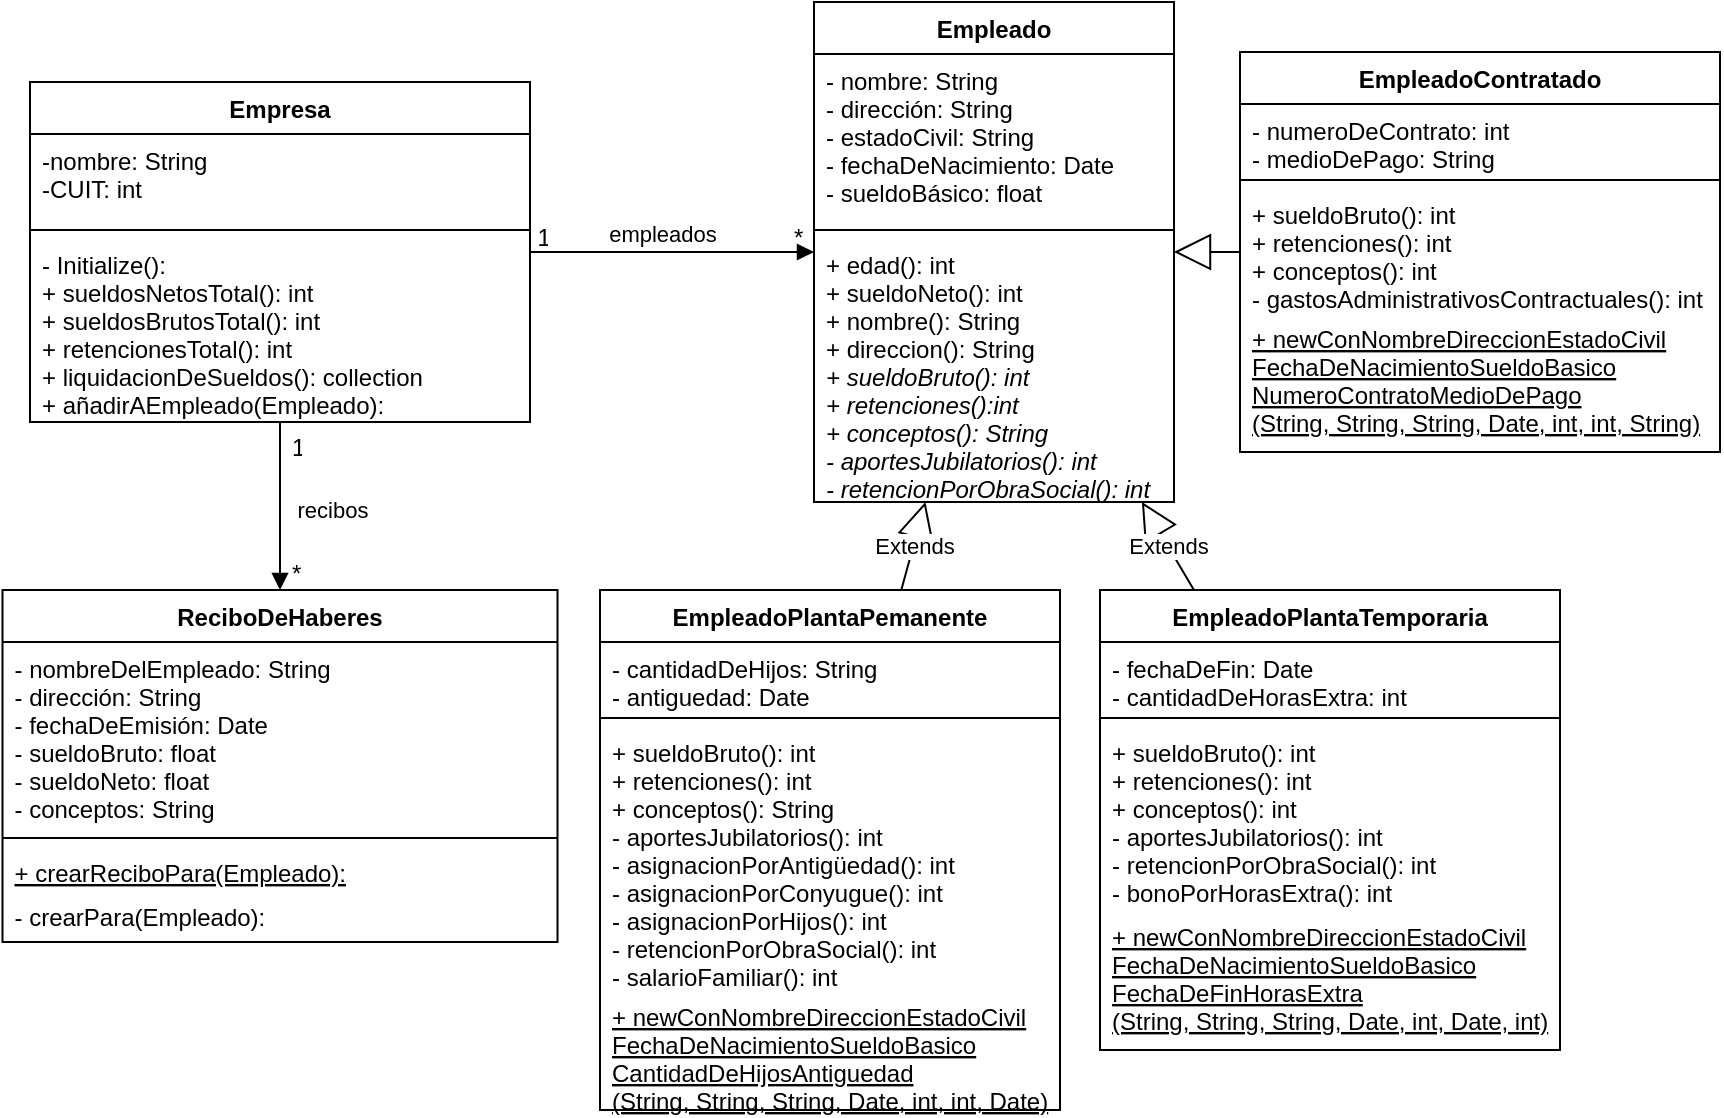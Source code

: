 <mxfile version="15.1.4" type="device"><diagram id="c-R3Pv1eemzbKM4TWMV2" name="Page-1"><mxGraphModel dx="1102" dy="482" grid="1" gridSize="10" guides="1" tooltips="1" connect="1" arrows="1" fold="1" page="1" pageScale="1" pageWidth="827" pageHeight="1169" math="0" shadow="0"><root><mxCell id="0"/><mxCell id="1" parent="0"/><mxCell id="d7Bv1frUwdAYIrsP4TaU-1" value="Empleado" style="swimlane;fontStyle=1;align=center;verticalAlign=top;childLayout=stackLayout;horizontal=1;startSize=26;horizontalStack=0;resizeParent=1;resizeParentMax=0;resizeLast=0;collapsible=1;marginBottom=0;" parent="1" vertex="1"><mxGeometry x="447" y="376" width="180" height="250" as="geometry"/></mxCell><mxCell id="d7Bv1frUwdAYIrsP4TaU-2" value="- nombre: String&#10;- dirección: String&#10;- estadoCivil: String&#10;- fechaDeNacimiento: Date&#10;- sueldoBásico: float" style="text;strokeColor=none;fillColor=none;align=left;verticalAlign=top;spacingLeft=4;spacingRight=4;overflow=hidden;rotatable=0;points=[[0,0.5],[1,0.5]];portConstraint=eastwest;" parent="d7Bv1frUwdAYIrsP4TaU-1" vertex="1"><mxGeometry y="26" width="180" height="84" as="geometry"/></mxCell><mxCell id="d7Bv1frUwdAYIrsP4TaU-3" value="" style="line;strokeWidth=1;fillColor=none;align=left;verticalAlign=middle;spacingTop=-1;spacingLeft=3;spacingRight=3;rotatable=0;labelPosition=right;points=[];portConstraint=eastwest;" parent="d7Bv1frUwdAYIrsP4TaU-1" vertex="1"><mxGeometry y="110" width="180" height="8" as="geometry"/></mxCell><mxCell id="d7Bv1frUwdAYIrsP4TaU-4" value="+ edad(): int&#10;+ sueldoNeto(): int&#10;+ nombre(): String&#10;+ direccion(): String" style="text;strokeColor=none;fillColor=none;align=left;verticalAlign=top;spacingLeft=4;spacingRight=4;overflow=hidden;rotatable=0;points=[[0,0.5],[1,0.5]];portConstraint=eastwest;fontStyle=0" parent="d7Bv1frUwdAYIrsP4TaU-1" vertex="1"><mxGeometry y="118" width="180" height="62" as="geometry"/></mxCell><mxCell id="d7Bv1frUwdAYIrsP4TaU-15" value="+ sueldoBruto(): int&#10;+ retenciones():int&#10;+ conceptos(): String&#10;- aportesJubilatorios(): int&#10;- retencionPorObraSocial(): int " style="text;strokeColor=none;fillColor=none;align=left;verticalAlign=top;spacingLeft=4;spacingRight=4;overflow=hidden;rotatable=0;points=[[0,0.5],[1,0.5]];portConstraint=eastwest;fontStyle=2;labelPosition=center;verticalLabelPosition=middle;textDirection=ltr;spacingTop=-6;" parent="d7Bv1frUwdAYIrsP4TaU-1" vertex="1"><mxGeometry y="180" width="180" height="70" as="geometry"/></mxCell><mxCell id="d7Bv1frUwdAYIrsP4TaU-5" value="EmpleadoPlantaTemporaria" style="swimlane;fontStyle=1;align=center;verticalAlign=top;childLayout=stackLayout;horizontal=1;startSize=26;horizontalStack=0;resizeParent=1;resizeParentMax=0;resizeLast=0;collapsible=1;marginBottom=0;" parent="1" vertex="1"><mxGeometry x="590" y="670" width="230" height="230" as="geometry"/></mxCell><mxCell id="d7Bv1frUwdAYIrsP4TaU-6" value="- fechaDeFin: Date&#10;- cantidadDeHorasExtra: int" style="text;strokeColor=none;fillColor=none;align=left;verticalAlign=top;spacingLeft=4;spacingRight=4;overflow=hidden;rotatable=0;points=[[0,0.5],[1,0.5]];portConstraint=eastwest;" parent="d7Bv1frUwdAYIrsP4TaU-5" vertex="1"><mxGeometry y="26" width="230" height="34" as="geometry"/></mxCell><mxCell id="d7Bv1frUwdAYIrsP4TaU-7" value="" style="line;strokeWidth=1;fillColor=none;align=left;verticalAlign=middle;spacingTop=-1;spacingLeft=3;spacingRight=3;rotatable=0;labelPosition=right;points=[];portConstraint=eastwest;" parent="d7Bv1frUwdAYIrsP4TaU-5" vertex="1"><mxGeometry y="60" width="230" height="8" as="geometry"/></mxCell><mxCell id="d7Bv1frUwdAYIrsP4TaU-8" value="+ sueldoBruto(): int&#10;+ retenciones(): int&#10;+ conceptos(): int&#10;- aportesJubilatorios(): int&#10;- retencionPorObraSocial(): int&#10;- bonoPorHorasExtra(): int" style="text;strokeColor=none;fillColor=none;align=left;verticalAlign=top;spacingLeft=4;spacingRight=4;overflow=hidden;rotatable=0;points=[[0,0.5],[1,0.5]];portConstraint=eastwest;" parent="d7Bv1frUwdAYIrsP4TaU-5" vertex="1"><mxGeometry y="68" width="230" height="92" as="geometry"/></mxCell><mxCell id="bwrlvjc60riu4tqELCxa-3" value="+ newConNombreDireccionEstadoCivil&#10;FechaDeNacimientoSueldoBasico&#10;FechaDeFinHorasExtra&#10;(String, String, String, Date, int, Date, int)" style="text;strokeColor=none;fillColor=none;align=left;verticalAlign=top;spacingLeft=4;spacingRight=4;overflow=hidden;rotatable=0;points=[[0,0.5],[1,0.5]];portConstraint=eastwest;fontStyle=4" parent="d7Bv1frUwdAYIrsP4TaU-5" vertex="1"><mxGeometry y="160" width="230" height="70" as="geometry"/></mxCell><mxCell id="d7Bv1frUwdAYIrsP4TaU-9" value="EmpleadoPlantaPemanente&#10;" style="swimlane;fontStyle=1;align=center;verticalAlign=top;childLayout=stackLayout;horizontal=1;startSize=26;horizontalStack=0;resizeParent=1;resizeParentMax=0;resizeLast=0;collapsible=1;marginBottom=0;" parent="1" vertex="1"><mxGeometry x="340" y="670" width="230" height="260" as="geometry"/></mxCell><mxCell id="d7Bv1frUwdAYIrsP4TaU-10" value="- cantidadDeHijos: String&#10;- antiguedad: Date" style="text;strokeColor=none;fillColor=none;align=left;verticalAlign=top;spacingLeft=4;spacingRight=4;overflow=hidden;rotatable=0;points=[[0,0.5],[1,0.5]];portConstraint=eastwest;" parent="d7Bv1frUwdAYIrsP4TaU-9" vertex="1"><mxGeometry y="26" width="230" height="34" as="geometry"/></mxCell><mxCell id="d7Bv1frUwdAYIrsP4TaU-11" value="" style="line;strokeWidth=1;fillColor=none;align=left;verticalAlign=middle;spacingTop=-1;spacingLeft=3;spacingRight=3;rotatable=0;labelPosition=right;points=[];portConstraint=eastwest;" parent="d7Bv1frUwdAYIrsP4TaU-9" vertex="1"><mxGeometry y="60" width="230" height="8" as="geometry"/></mxCell><mxCell id="d7Bv1frUwdAYIrsP4TaU-12" value="+ sueldoBruto(): int&#10;+ retenciones(): int&#10;+ conceptos(): String&#10;- aportesJubilatorios(): int&#10;- asignacionPorAntigüedad(): int&#10;- asignacionPorConyugue(): int&#10;- asignacionPorHijos(): int&#10;- retencionPorObraSocial(): int&#10;- salarioFamiliar(): int&#10;" style="text;strokeColor=none;fillColor=none;align=left;verticalAlign=top;spacingLeft=4;spacingRight=4;overflow=hidden;rotatable=0;points=[[0,0.5],[1,0.5]];portConstraint=eastwest;" parent="d7Bv1frUwdAYIrsP4TaU-9" vertex="1"><mxGeometry y="68" width="230" height="132" as="geometry"/></mxCell><mxCell id="bwrlvjc60riu4tqELCxa-1" value="+ newConNombreDireccionEstadoCivil&#10;FechaDeNacimientoSueldoBasico&#10;CantidadDeHijosAntiguedad&#10;(String, String, String, Date, int, int, Date)" style="text;strokeColor=none;fillColor=none;align=left;verticalAlign=top;spacingLeft=4;spacingRight=4;overflow=hidden;rotatable=0;points=[[0,0.5],[1,0.5]];portConstraint=eastwest;fontStyle=4" parent="d7Bv1frUwdAYIrsP4TaU-9" vertex="1"><mxGeometry y="200" width="230" height="60" as="geometry"/></mxCell><mxCell id="d7Bv1frUwdAYIrsP4TaU-13" value="Extends" style="endArrow=block;endSize=16;endFill=0;html=1;" parent="1" source="d7Bv1frUwdAYIrsP4TaU-5" target="d7Bv1frUwdAYIrsP4TaU-1" edge="1"><mxGeometry width="160" relative="1" as="geometry"><mxPoint x="570" y="650" as="sourcePoint"/><mxPoint x="730" y="650" as="targetPoint"/><mxPoint as="offset"/></mxGeometry></mxCell><mxCell id="d7Bv1frUwdAYIrsP4TaU-14" value="Extends" style="endArrow=block;endSize=16;endFill=0;html=1;" parent="1" source="d7Bv1frUwdAYIrsP4TaU-9" target="d7Bv1frUwdAYIrsP4TaU-1" edge="1"><mxGeometry width="160" relative="1" as="geometry"><mxPoint x="570" y="610" as="sourcePoint"/><mxPoint x="730" y="610" as="targetPoint"/></mxGeometry></mxCell><mxCell id="d7Bv1frUwdAYIrsP4TaU-16" value="Empresa" style="swimlane;fontStyle=1;align=center;verticalAlign=top;childLayout=stackLayout;horizontal=1;startSize=26;horizontalStack=0;resizeParent=1;resizeParentMax=0;resizeLast=0;collapsible=1;marginBottom=0;" parent="1" vertex="1"><mxGeometry x="55" y="416" width="250" height="170" as="geometry"/></mxCell><mxCell id="d7Bv1frUwdAYIrsP4TaU-17" value="-nombre: String&#10;-CUIT: int" style="text;strokeColor=none;fillColor=none;align=left;verticalAlign=top;spacingLeft=4;spacingRight=4;overflow=hidden;rotatable=0;points=[[0,0.5],[1,0.5]];portConstraint=eastwest;" parent="d7Bv1frUwdAYIrsP4TaU-16" vertex="1"><mxGeometry y="26" width="250" height="44" as="geometry"/></mxCell><mxCell id="d7Bv1frUwdAYIrsP4TaU-18" value="" style="line;strokeWidth=1;fillColor=none;align=left;verticalAlign=middle;spacingTop=-1;spacingLeft=3;spacingRight=3;rotatable=0;labelPosition=right;points=[];portConstraint=eastwest;" parent="d7Bv1frUwdAYIrsP4TaU-16" vertex="1"><mxGeometry y="70" width="250" height="8" as="geometry"/></mxCell><mxCell id="h-Ib9pz6fR_sfcSw4UHu-1" value="- Initialize():&#10;+ sueldosNetosTotal(): int&#10;+ sueldosBrutosTotal(): int&#10;+ retencionesTotal(): int&#10;+ liquidacionDeSueldos(): collection&#10;+ añadirAEmpleado(Empleado): " style="text;strokeColor=none;fillColor=none;align=left;verticalAlign=top;spacingLeft=4;spacingRight=4;overflow=hidden;rotatable=0;points=[[0,0.5],[1,0.5]];portConstraint=eastwest;" parent="d7Bv1frUwdAYIrsP4TaU-16" vertex="1"><mxGeometry y="78" width="250" height="92" as="geometry"/></mxCell><mxCell id="d7Bv1frUwdAYIrsP4TaU-20" value="empleados" style="html=1;verticalAlign=bottom;endArrow=block;" parent="1" source="d7Bv1frUwdAYIrsP4TaU-16" target="d7Bv1frUwdAYIrsP4TaU-1" edge="1"><mxGeometry x="-0.077" width="80" relative="1" as="geometry"><mxPoint x="320" y="470" as="sourcePoint"/><mxPoint x="400" y="470" as="targetPoint"/><mxPoint as="offset"/></mxGeometry></mxCell><mxCell id="d7Bv1frUwdAYIrsP4TaU-21" value="*" style="text;strokeColor=none;fillColor=none;align=left;verticalAlign=top;spacingLeft=4;spacingRight=4;overflow=hidden;rotatable=0;points=[[0,0.5],[1,0.5]];portConstraint=eastwest;" parent="1" vertex="1"><mxGeometry x="431" y="480" width="16" height="22" as="geometry"/></mxCell><mxCell id="d7Bv1frUwdAYIrsP4TaU-22" value="1" style="text;strokeColor=none;fillColor=none;align=left;verticalAlign=top;spacingLeft=4;spacingRight=4;overflow=hidden;rotatable=0;points=[[0,0.5],[1,0.5]];portConstraint=eastwest;" parent="1" vertex="1"><mxGeometry x="302.75" y="480" width="16" height="22" as="geometry"/></mxCell><mxCell id="d7Bv1frUwdAYIrsP4TaU-23" value="recibos" style="html=1;verticalAlign=bottom;endArrow=block;" parent="1" source="d7Bv1frUwdAYIrsP4TaU-16" target="Ykm8FENl16oquyQHMpyH-3" edge="1"><mxGeometry x="0.262" y="26" width="80" relative="1" as="geometry"><mxPoint x="140" y="650" as="sourcePoint"/><mxPoint x="180" y="670" as="targetPoint"/><mxPoint as="offset"/></mxGeometry></mxCell><mxCell id="d7Bv1frUwdAYIrsP4TaU-28" value="*" style="text;strokeColor=none;fillColor=none;align=left;verticalAlign=top;spacingLeft=4;spacingRight=4;overflow=hidden;rotatable=0;points=[[0,0.5],[1,0.5]];portConstraint=eastwest;" parent="1" vertex="1"><mxGeometry x="180" y="648" width="16" height="22" as="geometry"/></mxCell><mxCell id="d7Bv1frUwdAYIrsP4TaU-29" value="1" style="text;strokeColor=none;fillColor=none;align=left;verticalAlign=top;spacingLeft=4;spacingRight=4;overflow=hidden;rotatable=0;points=[[0,0.5],[1,0.5]];portConstraint=eastwest;" parent="1" vertex="1"><mxGeometry x="180" y="585" width="16" height="22" as="geometry"/></mxCell><mxCell id="Ykm8FENl16oquyQHMpyH-3" value="ReciboDeHaberes" style="swimlane;fontStyle=1;align=center;verticalAlign=top;childLayout=stackLayout;horizontal=1;startSize=26;horizontalStack=0;resizeParent=1;resizeParentMax=0;resizeLast=0;collapsible=1;marginBottom=0;" parent="1" vertex="1"><mxGeometry x="41.25" y="670" width="277.5" height="176" as="geometry"/></mxCell><mxCell id="Ykm8FENl16oquyQHMpyH-4" value="- nombreDelEmpleado: String&#10;- dirección: String&#10;- fechaDeEmisión: Date&#10;- sueldoBruto: float&#10;- sueldoNeto: float&#10;- conceptos: String" style="text;strokeColor=none;fillColor=none;align=left;verticalAlign=top;spacingLeft=4;spacingRight=4;overflow=hidden;rotatable=0;points=[[0,0.5],[1,0.5]];portConstraint=eastwest;" parent="Ykm8FENl16oquyQHMpyH-3" vertex="1"><mxGeometry y="26" width="277.5" height="94" as="geometry"/></mxCell><mxCell id="Ykm8FENl16oquyQHMpyH-5" value="" style="line;strokeWidth=1;fillColor=none;align=left;verticalAlign=middle;spacingTop=-1;spacingLeft=3;spacingRight=3;rotatable=0;labelPosition=right;points=[];portConstraint=eastwest;" parent="Ykm8FENl16oquyQHMpyH-3" vertex="1"><mxGeometry y="120" width="277.5" height="8" as="geometry"/></mxCell><mxCell id="Ykm8FENl16oquyQHMpyH-6" value="+ crearReciboPara(Empleado):&#10;" style="text;strokeColor=none;fillColor=none;align=left;verticalAlign=top;spacingLeft=4;spacingRight=4;overflow=hidden;rotatable=0;points=[[0,0.5],[1,0.5]];portConstraint=eastwest;fontStyle=4;fontFamily=Helvetica;strokeWidth=1;" parent="Ykm8FENl16oquyQHMpyH-3" vertex="1"><mxGeometry y="128" width="277.5" height="22" as="geometry"/></mxCell><mxCell id="h-Ib9pz6fR_sfcSw4UHu-2" value="- crearPara(Empleado):" style="text;strokeColor=none;fillColor=none;align=left;verticalAlign=top;spacingLeft=4;spacingRight=4;overflow=hidden;rotatable=0;points=[[0,0.5],[1,0.5]];portConstraint=eastwest;fontStyle=0;fontFamily=Helvetica;strokeWidth=1;" parent="Ykm8FENl16oquyQHMpyH-3" vertex="1"><mxGeometry y="150" width="277.5" height="26" as="geometry"/></mxCell><mxCell id="bwrlvjc60riu4tqELCxa-4" value="EmpleadoContratado" style="swimlane;fontStyle=1;align=center;verticalAlign=top;childLayout=stackLayout;horizontal=1;startSize=26;horizontalStack=0;resizeParent=1;resizeParentMax=0;resizeLast=0;collapsible=1;marginBottom=0;" parent="1" vertex="1"><mxGeometry x="660" y="401" width="240" height="200" as="geometry"/></mxCell><mxCell id="bwrlvjc60riu4tqELCxa-5" value="- numeroDeContrato: int&#10;- medioDePago: String" style="text;strokeColor=none;fillColor=none;align=left;verticalAlign=top;spacingLeft=4;spacingRight=4;overflow=hidden;rotatable=0;points=[[0,0.5],[1,0.5]];portConstraint=eastwest;" parent="bwrlvjc60riu4tqELCxa-4" vertex="1"><mxGeometry y="26" width="240" height="34" as="geometry"/></mxCell><mxCell id="bwrlvjc60riu4tqELCxa-6" value="" style="line;strokeWidth=1;fillColor=none;align=left;verticalAlign=middle;spacingTop=-1;spacingLeft=3;spacingRight=3;rotatable=0;labelPosition=right;points=[];portConstraint=eastwest;" parent="bwrlvjc60riu4tqELCxa-4" vertex="1"><mxGeometry y="60" width="240" height="8" as="geometry"/></mxCell><mxCell id="bwrlvjc60riu4tqELCxa-7" value="+ sueldoBruto(): int&#10;+ retenciones(): int&#10;+ conceptos(): int&#10;- gastosAdministrativosContractuales(): int" style="text;strokeColor=none;fillColor=none;align=left;verticalAlign=top;spacingLeft=4;spacingRight=4;overflow=hidden;rotatable=0;points=[[0,0.5],[1,0.5]];portConstraint=eastwest;" parent="bwrlvjc60riu4tqELCxa-4" vertex="1"><mxGeometry y="68" width="240" height="62" as="geometry"/></mxCell><mxCell id="bwrlvjc60riu4tqELCxa-8" value="+ newConNombreDireccionEstadoCivil&#10;FechaDeNacimientoSueldoBasico&#10;NumeroContratoMedioDePago&#10;(String, String, String, Date, int, int, String)" style="text;strokeColor=none;fillColor=none;align=left;verticalAlign=top;spacingLeft=4;spacingRight=4;overflow=hidden;rotatable=0;points=[[0,0.5],[1,0.5]];portConstraint=eastwest;fontStyle=4" parent="bwrlvjc60riu4tqELCxa-4" vertex="1"><mxGeometry y="130" width="240" height="70" as="geometry"/></mxCell><mxCell id="bwrlvjc60riu4tqELCxa-9" value="" style="endArrow=block;endSize=16;endFill=0;html=1;" parent="1" source="bwrlvjc60riu4tqELCxa-4" target="d7Bv1frUwdAYIrsP4TaU-1" edge="1"><mxGeometry y="-41" width="160" relative="1" as="geometry"><mxPoint x="430" y="610" as="sourcePoint"/><mxPoint x="590" y="610" as="targetPoint"/><mxPoint as="offset"/></mxGeometry></mxCell></root></mxGraphModel></diagram></mxfile>